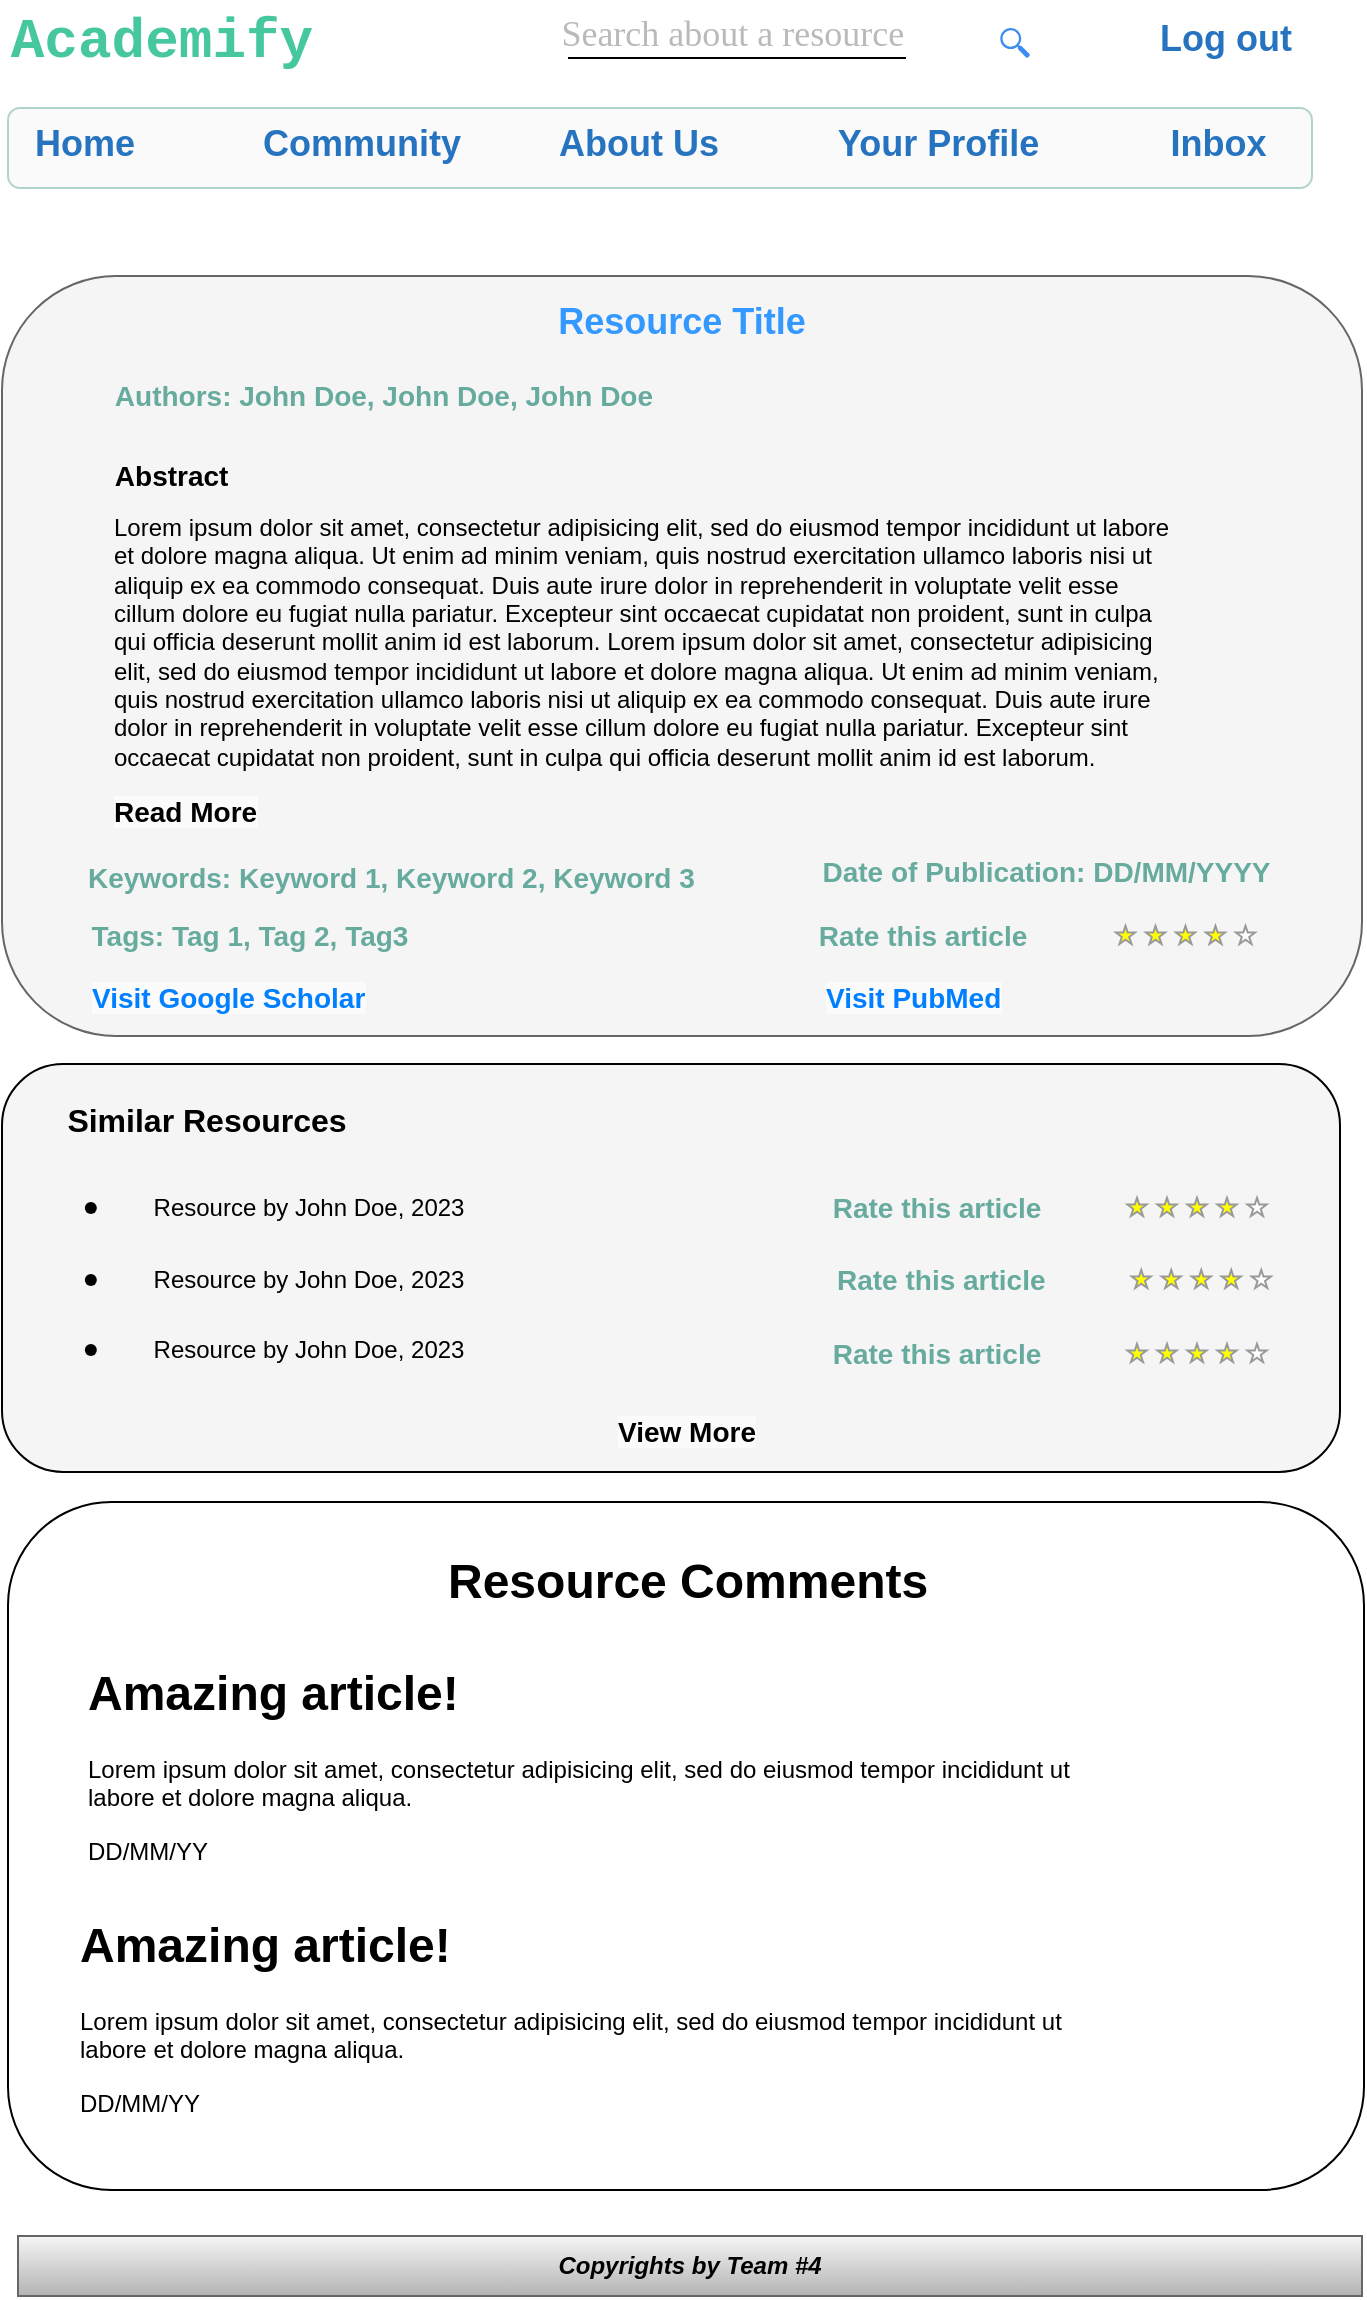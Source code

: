 <mxfile version="21.1.5" type="github">
  <diagram name="Page-1" id="f1b7ffb7-ca1e-a977-7cf5-a751b3c06c05">
    <mxGraphModel dx="1036" dy="477" grid="0" gridSize="10" guides="1" tooltips="1" connect="1" arrows="1" fold="1" page="1" pageScale="1" pageWidth="827" pageHeight="1230" background="#FFFFFF" math="0" shadow="0">
      <root>
        <mxCell id="0" />
        <mxCell id="1" parent="0" />
        <mxCell id="cVJXGdQeSUcvY2u7gv_X-103" value="" style="rounded=1;whiteSpace=wrap;html=1;fillColor=#f5f5f5;strokeColor=#67AB9F;gradientColor=none;glass=0;shadow=0;opacity=50;" parent="1" vertex="1">
          <mxGeometry x="68" y="95" width="652" height="40" as="geometry" />
        </mxCell>
        <mxCell id="cVJXGdQeSUcvY2u7gv_X-80" value="" style="rounded=1;labelBackgroundColor=none;labelBorderColor=none;noLabel=1;whiteSpace=wrap;html=1;glass=0;fillColor=#F5F5F5;strokeColor=#666666;fontColor=#333333;" parent="1" vertex="1">
          <mxGeometry x="65" y="179" width="680" height="380" as="geometry" />
        </mxCell>
        <mxCell id="2" value="Academify" style="text;spacingTop=-5;fontSize=28;fontStyle=1;align=center;horizontal=1;verticalAlign=middle;fontFamily=Courier New;fontColor=#46C7A0;" parent="1" vertex="1">
          <mxGeometry x="65" y="41.25" width="160" height="35" as="geometry" />
        </mxCell>
        <mxCell id="5" value="Home" style="text;spacingTop=-5;fontStyle=1;align=center;fontSize=18;fontColor=#2673BF;" parent="1" vertex="1">
          <mxGeometry x="83" y="100" width="47" height="30" as="geometry" />
        </mxCell>
        <mxCell id="6" value="Inbox" style="text;spacingTop=-5;align=center;fontStyle=1;fontSize=18;fontColor=#2673BF;" parent="1" vertex="1">
          <mxGeometry x="643.25" y="100" width="60" height="30" as="geometry" />
        </mxCell>
        <mxCell id="8" value="Abstract" style="text;spacingTop=-5;fontSize=14;fontStyle=1" parent="1" vertex="1">
          <mxGeometry x="119.42" y="269" width="91" height="30" as="geometry" />
        </mxCell>
        <mxCell id="9" value="Lorem ipsum dolor sit amet, consectetur adipisicing elit, sed do eiusmod tempor incididunt ut labore et dolore magna aliqua. Ut enim ad minim veniam, quis nostrud exercitation ullamco laboris nisi ut aliquip ex ea commodo consequat. Duis aute irure dolor in reprehenderit in voluptate velit esse cillum dolore eu fugiat nulla pariatur. Excepteur sint occaecat cupidatat non proident, sunt in culpa qui officia deserunt mollit anim id est laborum. Lorem ipsum dolor sit amet, consectetur adipisicing elit, sed do eiusmod tempor incididunt ut labore et dolore magna aliqua. Ut enim ad minim veniam, quis nostrud exercitation ullamco laboris nisi ut aliquip ex ea commodo consequat. Duis aute irure dolor in reprehenderit in voluptate velit esse cillum dolore eu fugiat nulla pariatur. Excepteur sint occaecat cupidatat non proident, sunt in culpa qui officia deserunt mollit anim id est laborum." style="text;spacingTop=-5;align=left;verticalAlign=middle;whiteSpace=wrap;" parent="1" vertex="1">
          <mxGeometry x="119.42" y="289" width="530" height="150" as="geometry" />
        </mxCell>
        <mxCell id="11" value="Log out" style="text;spacingTop=-5;align=center;fontStyle=1;fontSize=18;fontColor=#2673BF;" parent="1" vertex="1">
          <mxGeometry x="637" y="47.5" width="80" height="30" as="geometry" />
        </mxCell>
        <mxCell id="37" value="" style="verticalLabelPosition=bottom;verticalAlign=top;strokeWidth=1;shape=mxgraph.mockup.misc.rating;strokeColor=#999999;fillColor=#ffff00;emptyFillColor=#ffffff;grade=4;ratingScale=5;ratingStyle=star;fontSize=14;" parent="1" vertex="1">
          <mxGeometry x="622.0" y="504" width="67.5" height="10" as="geometry" />
        </mxCell>
        <mxCell id="38" value="Rate this article" style="text;spacingTop=-5;fontSize=14;align=center;fontColor=#67AB9F;fontStyle=1" parent="1" vertex="1">
          <mxGeometry x="470" y="499" width="111" height="20" as="geometry" />
        </mxCell>
        <mxCell id="47" value="Keywords: Keyword 1, Keyword 2, Keyword 3" style="text;spacingTop=-5;fontSize=14;align=center;fontColor=#67AB9F;fontStyle=1" parent="1" vertex="1">
          <mxGeometry x="114.71" y="470" width="290" height="20" as="geometry" />
        </mxCell>
        <mxCell id="cVJXGdQeSUcvY2u7gv_X-63" value="Search about a resource" style="text;spacingTop=-5;align=center;fontStyle=0;fontSize=18;fontColor=#B3B3B3;textOpacity=90;fontFamily=Times New Roman;" parent="1" vertex="1">
          <mxGeometry x="304.15" y="45" width="252.5" height="27.5" as="geometry" />
        </mxCell>
        <mxCell id="cVJXGdQeSUcvY2u7gv_X-66" value="Your Profile" style="text;spacingTop=-5;align=center;fontStyle=1;fontSize=18;fontColor=#2673BF;" parent="1" vertex="1">
          <mxGeometry x="473.25" y="100" width="120" height="30" as="geometry" />
        </mxCell>
        <mxCell id="cVJXGdQeSUcvY2u7gv_X-67" value="Community" style="text;spacingTop=-5;align=center;fontStyle=1;fontSize=18;fontColor=#2673BF;" parent="1" vertex="1">
          <mxGeometry x="180" y="100" width="130" height="30" as="geometry" />
        </mxCell>
        <mxCell id="cVJXGdQeSUcvY2u7gv_X-68" value="About Us" style="text;spacingTop=-5;align=center;fontStyle=1;fontSize=18;fontColor=#2673BF;" parent="1" vertex="1">
          <mxGeometry x="318.5" y="100" width="130" height="30" as="geometry" />
        </mxCell>
        <mxCell id="cVJXGdQeSUcvY2u7gv_X-69" value="" style="line;strokeWidth=1" parent="1" vertex="1">
          <mxGeometry x="348" y="65" width="169" height="10" as="geometry" />
        </mxCell>
        <mxCell id="cVJXGdQeSUcvY2u7gv_X-70" value="" style="sketch=0;html=1;aspect=fixed;strokeColor=none;shadow=0;fillColor=#3B8DF1;verticalAlign=top;labelPosition=center;verticalLabelPosition=bottom;shape=mxgraph.gcp2.search" parent="1" vertex="1">
          <mxGeometry x="564.15" y="55" width="14.85" height="15" as="geometry" />
        </mxCell>
        <mxCell id="cVJXGdQeSUcvY2u7gv_X-75" value="Resource Title" style="text;spacingTop=-5;fontSize=18;fontStyle=1;align=center;fontColor=#3399FF;" parent="1" vertex="1">
          <mxGeometry x="340" y="189" width="130" height="30" as="geometry" />
        </mxCell>
        <mxCell id="cVJXGdQeSUcvY2u7gv_X-78" value="Authors: John Doe, John Doe, John Doe" style="text;spacingTop=-5;fontSize=14;fontStyle=1;fontColor=#67AB9F;" parent="1" vertex="1">
          <mxGeometry x="119.42" y="229" width="280.58" height="20" as="geometry" />
        </mxCell>
        <mxCell id="cVJXGdQeSUcvY2u7gv_X-79" value="Date of Publication: DD/MM/YYYY" style="text;spacingTop=-5;fontSize=14;fontStyle=1;fontColor=#67AB9F;" parent="1" vertex="1">
          <mxGeometry x="473.25" y="467" width="230" height="20" as="geometry" />
        </mxCell>
        <mxCell id="cVJXGdQeSUcvY2u7gv_X-81" value="Tags: Tag 1, Tag 2, Tag3" style="text;spacingTop=-5;fontSize=14;align=center;fontColor=#67AB9F;fontStyle=1" parent="1" vertex="1">
          <mxGeometry x="108" y="499" width="162" height="20" as="geometry" />
        </mxCell>
        <mxCell id="cVJXGdQeSUcvY2u7gv_X-105" value="&lt;b&gt;&lt;i&gt;Copyrights by Team #4&lt;/i&gt;&lt;/b&gt;" style="rounded=0;whiteSpace=wrap;html=1;fillColor=#f5f5f5;gradientColor=#b3b3b3;strokeColor=#666666;" parent="1" vertex="1">
          <mxGeometry x="73" y="1159" width="672" height="30" as="geometry" />
        </mxCell>
        <mxCell id="Mv5SV2gspvucKvMU9SuZ-48" value="" style="rounded=1;whiteSpace=wrap;html=1;fillColor=#F5F5F5;" vertex="1" parent="1">
          <mxGeometry x="65" y="573" width="669" height="204" as="geometry" />
        </mxCell>
        <mxCell id="Mv5SV2gspvucKvMU9SuZ-51" value="Similar Resources" style="text;html=1;strokeColor=none;fillColor=none;align=center;verticalAlign=middle;whiteSpace=wrap;rounded=0;fontStyle=1;fontSize=16;" vertex="1" parent="1">
          <mxGeometry x="88" y="586" width="159" height="30" as="geometry" />
        </mxCell>
        <mxCell id="Mv5SV2gspvucKvMU9SuZ-52" value="" style="shape=waypoint;sketch=0;fillStyle=solid;size=6;pointerEvents=1;points=[];fillColor=none;resizable=0;rotatable=0;perimeter=centerPerimeter;snapToPoint=1;" vertex="1" parent="1">
          <mxGeometry x="99.42" y="635" width="20" height="20" as="geometry" />
        </mxCell>
        <mxCell id="Mv5SV2gspvucKvMU9SuZ-53" value="Resource by John Doe, 2023" style="text;html=1;strokeColor=none;fillColor=none;align=center;verticalAlign=middle;whiteSpace=wrap;rounded=0;" vertex="1" parent="1">
          <mxGeometry x="114" y="630" width="209" height="30" as="geometry" />
        </mxCell>
        <mxCell id="Mv5SV2gspvucKvMU9SuZ-54" value="" style="shape=waypoint;sketch=0;fillStyle=solid;size=6;pointerEvents=1;points=[];fillColor=none;resizable=0;rotatable=0;perimeter=centerPerimeter;snapToPoint=1;" vertex="1" parent="1">
          <mxGeometry x="99.42" y="671" width="20" height="20" as="geometry" />
        </mxCell>
        <mxCell id="Mv5SV2gspvucKvMU9SuZ-55" value="Resource by John Doe, 2023" style="text;html=1;strokeColor=none;fillColor=none;align=center;verticalAlign=middle;whiteSpace=wrap;rounded=0;" vertex="1" parent="1">
          <mxGeometry x="114" y="666" width="209" height="30" as="geometry" />
        </mxCell>
        <mxCell id="Mv5SV2gspvucKvMU9SuZ-56" value="" style="shape=waypoint;sketch=0;fillStyle=solid;size=6;pointerEvents=1;points=[];fillColor=none;resizable=0;rotatable=0;perimeter=centerPerimeter;snapToPoint=1;" vertex="1" parent="1">
          <mxGeometry x="99.42" y="706" width="20" height="20" as="geometry" />
        </mxCell>
        <mxCell id="Mv5SV2gspvucKvMU9SuZ-57" value="Resource by John Doe, 2023" style="text;html=1;strokeColor=none;fillColor=none;align=center;verticalAlign=middle;whiteSpace=wrap;rounded=0;" vertex="1" parent="1">
          <mxGeometry x="114" y="701" width="209" height="30" as="geometry" />
        </mxCell>
        <mxCell id="Mv5SV2gspvucKvMU9SuZ-58" value="" style="verticalLabelPosition=bottom;verticalAlign=top;strokeWidth=1;shape=mxgraph.mockup.misc.rating;strokeColor=#999999;fillColor=#ffff00;emptyFillColor=#ffffff;grade=4;ratingScale=5;ratingStyle=star;fontSize=14;" vertex="1" parent="1">
          <mxGeometry x="627.75" y="640" width="67.5" height="10" as="geometry" />
        </mxCell>
        <mxCell id="Mv5SV2gspvucKvMU9SuZ-59" value="Rate this article" style="text;spacingTop=-5;fontSize=14;align=center;fontColor=#67AB9F;fontStyle=1" vertex="1" parent="1">
          <mxGeometry x="477" y="635" width="111" height="20" as="geometry" />
        </mxCell>
        <mxCell id="Mv5SV2gspvucKvMU9SuZ-60" value="" style="verticalLabelPosition=bottom;verticalAlign=top;strokeWidth=1;shape=mxgraph.mockup.misc.rating;strokeColor=#999999;fillColor=#ffff00;emptyFillColor=#ffffff;grade=4;ratingScale=5;ratingStyle=star;fontSize=14;" vertex="1" parent="1">
          <mxGeometry x="629.88" y="676" width="67.5" height="10" as="geometry" />
        </mxCell>
        <mxCell id="Mv5SV2gspvucKvMU9SuZ-61" value="Rate this article" style="text;spacingTop=-5;fontSize=14;align=center;fontColor=#67AB9F;fontStyle=1" vertex="1" parent="1">
          <mxGeometry x="479.13" y="671" width="111" height="20" as="geometry" />
        </mxCell>
        <mxCell id="Mv5SV2gspvucKvMU9SuZ-62" value="" style="verticalLabelPosition=bottom;verticalAlign=top;strokeWidth=1;shape=mxgraph.mockup.misc.rating;strokeColor=#999999;fillColor=#ffff00;emptyFillColor=#ffffff;grade=4;ratingScale=5;ratingStyle=star;fontSize=14;" vertex="1" parent="1">
          <mxGeometry x="627.75" y="713" width="67.5" height="10" as="geometry" />
        </mxCell>
        <mxCell id="Mv5SV2gspvucKvMU9SuZ-63" value="Rate this article" style="text;spacingTop=-5;fontSize=14;align=center;fontColor=#67AB9F;fontStyle=1" vertex="1" parent="1">
          <mxGeometry x="477" y="708" width="111" height="20" as="geometry" />
        </mxCell>
        <mxCell id="Mv5SV2gspvucKvMU9SuZ-64" value="&lt;span style=&quot;font-family: Helvetica; font-size: 14px; font-style: normal; font-variant-ligatures: normal; font-variant-caps: normal; font-weight: 700; letter-spacing: normal; orphans: 2; text-align: center; text-indent: 0px; text-transform: none; widows: 2; word-spacing: 0px; -webkit-text-stroke-width: 0px; background-color: rgb(251, 251, 251); text-decoration-thickness: initial; text-decoration-style: initial; text-decoration-color: initial; float: none; display: inline !important;&quot;&gt;Visit PubMed&lt;/span&gt;" style="text;whiteSpace=wrap;html=1;fontColor=#007FFF;" vertex="1" parent="1">
          <mxGeometry x="475" y="525" width="104" height="28" as="geometry" />
        </mxCell>
        <mxCell id="Mv5SV2gspvucKvMU9SuZ-65" value="&lt;span style=&quot;font-family: Helvetica; font-size: 14px; font-style: normal; font-variant-ligatures: normal; font-variant-caps: normal; font-weight: 700; letter-spacing: normal; orphans: 2; text-align: center; text-indent: 0px; text-transform: none; widows: 2; word-spacing: 0px; -webkit-text-stroke-width: 0px; background-color: rgb(251, 251, 251); text-decoration-thickness: initial; text-decoration-style: initial; text-decoration-color: initial; float: none; display: inline !important;&quot;&gt;Visit Google Scholar&lt;/span&gt;" style="text;whiteSpace=wrap;html=1;fontColor=#007FFF;" vertex="1" parent="1">
          <mxGeometry x="108" y="525" width="147" height="28" as="geometry" />
        </mxCell>
        <mxCell id="Mv5SV2gspvucKvMU9SuZ-66" value="&lt;span style=&quot;font-family: Helvetica; font-size: 14px; font-style: normal; font-variant-ligatures: normal; font-variant-caps: normal; letter-spacing: normal; orphans: 2; text-align: center; text-indent: 0px; text-transform: none; widows: 2; word-spacing: 0px; -webkit-text-stroke-width: 0px; background-color: rgb(251, 251, 251); text-decoration-thickness: initial; text-decoration-style: initial; text-decoration-color: initial; float: none; display: inline !important;&quot;&gt;View More&lt;/span&gt;" style="text;whiteSpace=wrap;html=1;fontColor=#000000;fontStyle=1" vertex="1" parent="1">
          <mxGeometry x="371" y="742" width="85" height="28" as="geometry" />
        </mxCell>
        <mxCell id="Mv5SV2gspvucKvMU9SuZ-67" value="&lt;span style=&quot;font-family: Helvetica; font-size: 14px; font-style: normal; font-variant-ligatures: normal; font-variant-caps: normal; letter-spacing: normal; orphans: 2; text-align: center; text-indent: 0px; text-transform: none; widows: 2; word-spacing: 0px; -webkit-text-stroke-width: 0px; background-color: rgb(251, 251, 251); text-decoration-thickness: initial; text-decoration-style: initial; text-decoration-color: initial; float: none; display: inline !important;&quot;&gt;Read More&lt;/span&gt;" style="text;whiteSpace=wrap;html=1;fontColor=#000000;fontStyle=1" vertex="1" parent="1">
          <mxGeometry x="119.42" y="432" width="85" height="28" as="geometry" />
        </mxCell>
        <mxCell id="Mv5SV2gspvucKvMU9SuZ-68" value="" style="rounded=1;whiteSpace=wrap;html=1;" vertex="1" parent="1">
          <mxGeometry x="68" y="792" width="678" height="344" as="geometry" />
        </mxCell>
        <mxCell id="Mv5SV2gspvucKvMU9SuZ-69" value="&lt;h1&gt;Amazing article!&lt;/h1&gt;&lt;p&gt;Lorem ipsum dolor sit amet, consectetur adipisicing elit, sed do eiusmod tempor incididunt ut labore et dolore magna aliqua.&lt;/p&gt;&lt;p&gt;DD/MM/YY&lt;/p&gt;" style="text;html=1;strokeColor=none;fillColor=none;spacing=5;spacingTop=-20;whiteSpace=wrap;overflow=hidden;rounded=0;" vertex="1" parent="1">
          <mxGeometry x="103" y="868" width="507" height="128" as="geometry" />
        </mxCell>
        <mxCell id="Mv5SV2gspvucKvMU9SuZ-71" value="&lt;h1&gt;Resource Comments&lt;/h1&gt;" style="text;html=1;strokeColor=none;fillColor=none;spacing=5;spacingTop=-20;whiteSpace=wrap;overflow=hidden;rounded=0;" vertex="1" parent="1">
          <mxGeometry x="283" y="812" width="261" height="40" as="geometry" />
        </mxCell>
        <mxCell id="Mv5SV2gspvucKvMU9SuZ-72" value="&lt;h1&gt;Amazing article!&lt;/h1&gt;&lt;p&gt;Lorem ipsum dolor sit amet, consectetur adipisicing elit, sed do eiusmod tempor incididunt ut labore et dolore magna aliqua.&lt;/p&gt;&lt;p&gt;DD/MM/YY&lt;/p&gt;" style="text;html=1;strokeColor=none;fillColor=none;spacing=5;spacingTop=-20;whiteSpace=wrap;overflow=hidden;rounded=0;" vertex="1" parent="1">
          <mxGeometry x="99.42" y="994" width="507" height="128" as="geometry" />
        </mxCell>
      </root>
    </mxGraphModel>
  </diagram>
</mxfile>
